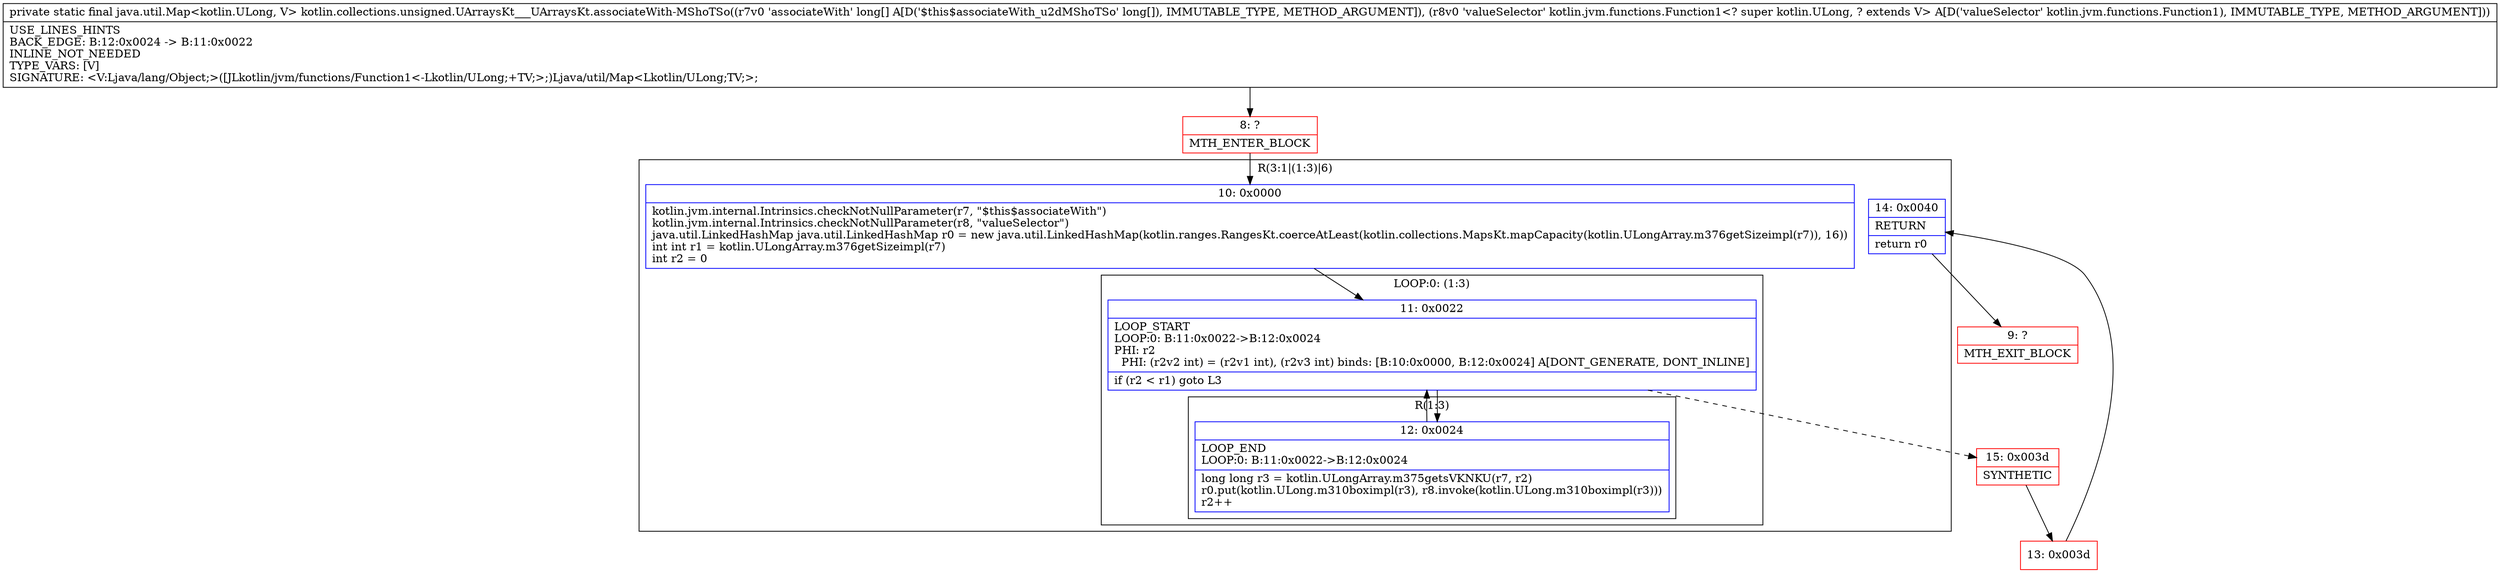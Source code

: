 digraph "CFG forkotlin.collections.unsigned.UArraysKt___UArraysKt.associateWith\-MShoTSo([JLkotlin\/jvm\/functions\/Function1;)Ljava\/util\/Map;" {
subgraph cluster_Region_1287844830 {
label = "R(3:1|(1:3)|6)";
node [shape=record,color=blue];
Node_10 [shape=record,label="{10\:\ 0x0000|kotlin.jvm.internal.Intrinsics.checkNotNullParameter(r7, \"$this$associateWith\")\lkotlin.jvm.internal.Intrinsics.checkNotNullParameter(r8, \"valueSelector\")\ljava.util.LinkedHashMap java.util.LinkedHashMap r0 = new java.util.LinkedHashMap(kotlin.ranges.RangesKt.coerceAtLeast(kotlin.collections.MapsKt.mapCapacity(kotlin.ULongArray.m376getSizeimpl(r7)), 16))\lint int r1 = kotlin.ULongArray.m376getSizeimpl(r7)\lint r2 = 0\l}"];
subgraph cluster_LoopRegion_578981971 {
label = "LOOP:0: (1:3)";
node [shape=record,color=blue];
Node_11 [shape=record,label="{11\:\ 0x0022|LOOP_START\lLOOP:0: B:11:0x0022\-\>B:12:0x0024\lPHI: r2 \l  PHI: (r2v2 int) = (r2v1 int), (r2v3 int) binds: [B:10:0x0000, B:12:0x0024] A[DONT_GENERATE, DONT_INLINE]\l|if (r2 \< r1) goto L3\l}"];
subgraph cluster_Region_1279952807 {
label = "R(1:3)";
node [shape=record,color=blue];
Node_12 [shape=record,label="{12\:\ 0x0024|LOOP_END\lLOOP:0: B:11:0x0022\-\>B:12:0x0024\l|long long r3 = kotlin.ULongArray.m375getsVKNKU(r7, r2)\lr0.put(kotlin.ULong.m310boximpl(r3), r8.invoke(kotlin.ULong.m310boximpl(r3)))\lr2++\l}"];
}
}
Node_14 [shape=record,label="{14\:\ 0x0040|RETURN\l|return r0\l}"];
}
Node_8 [shape=record,color=red,label="{8\:\ ?|MTH_ENTER_BLOCK\l}"];
Node_15 [shape=record,color=red,label="{15\:\ 0x003d|SYNTHETIC\l}"];
Node_13 [shape=record,color=red,label="{13\:\ 0x003d}"];
Node_9 [shape=record,color=red,label="{9\:\ ?|MTH_EXIT_BLOCK\l}"];
MethodNode[shape=record,label="{private static final java.util.Map\<kotlin.ULong, V\> kotlin.collections.unsigned.UArraysKt___UArraysKt.associateWith\-MShoTSo((r7v0 'associateWith' long[] A[D('$this$associateWith_u2dMShoTSo' long[]), IMMUTABLE_TYPE, METHOD_ARGUMENT]), (r8v0 'valueSelector' kotlin.jvm.functions.Function1\<? super kotlin.ULong, ? extends V\> A[D('valueSelector' kotlin.jvm.functions.Function1), IMMUTABLE_TYPE, METHOD_ARGUMENT]))  | USE_LINES_HINTS\lBACK_EDGE: B:12:0x0024 \-\> B:11:0x0022\lINLINE_NOT_NEEDED\lTYPE_VARS: [V]\lSIGNATURE: \<V:Ljava\/lang\/Object;\>([JLkotlin\/jvm\/functions\/Function1\<\-Lkotlin\/ULong;+TV;\>;)Ljava\/util\/Map\<Lkotlin\/ULong;TV;\>;\l}"];
MethodNode -> Node_8;Node_10 -> Node_11;
Node_11 -> Node_12;
Node_11 -> Node_15[style=dashed];
Node_12 -> Node_11;
Node_14 -> Node_9;
Node_8 -> Node_10;
Node_15 -> Node_13;
Node_13 -> Node_14;
}

